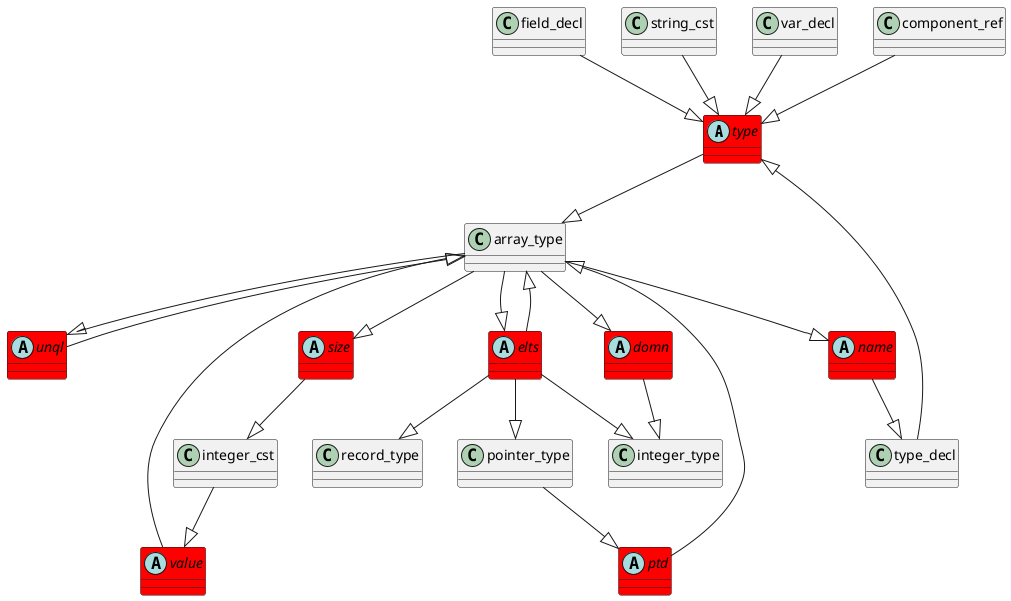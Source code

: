 @startuml
abstract class	type	 #red	
type	 --|> 	array_type	
type_decl	 --|> 	type	
abstract class	name	 #red	
name	 --|> 	type_decl	
array_type	 --|> 	name	
abstract class	unql	 #red	
unql	 --|> 	array_type	
array_type	 --|> 	unql	
abstract class	size	 #red	
size	 --|> 	integer_cst	
array_type	 --|> 	size	
abstract class	elts	 #red	
elts	 --|> 	record_type	
array_type	 --|> 	elts	
abstract class	domn	 #red	
domn	 --|> 	integer_type	
array_type	 --|> 	domn	
field_decl	 --|> 	type	
elts	 --|> 	integer_type	
elts	 --|> 	pointer_type	
abstract class	ptd	 #red	
ptd	 --|> 	array_type	
pointer_type	 --|> 	ptd	
string_cst	 --|> 	type	
var_decl	 --|> 	type	
component_ref	 --|> 	type	
abstract class	value	 #red	
value	 --|> 	array_type	
integer_cst	 --|> 	value	
elts	 --|> 	array_type	
@enduml
